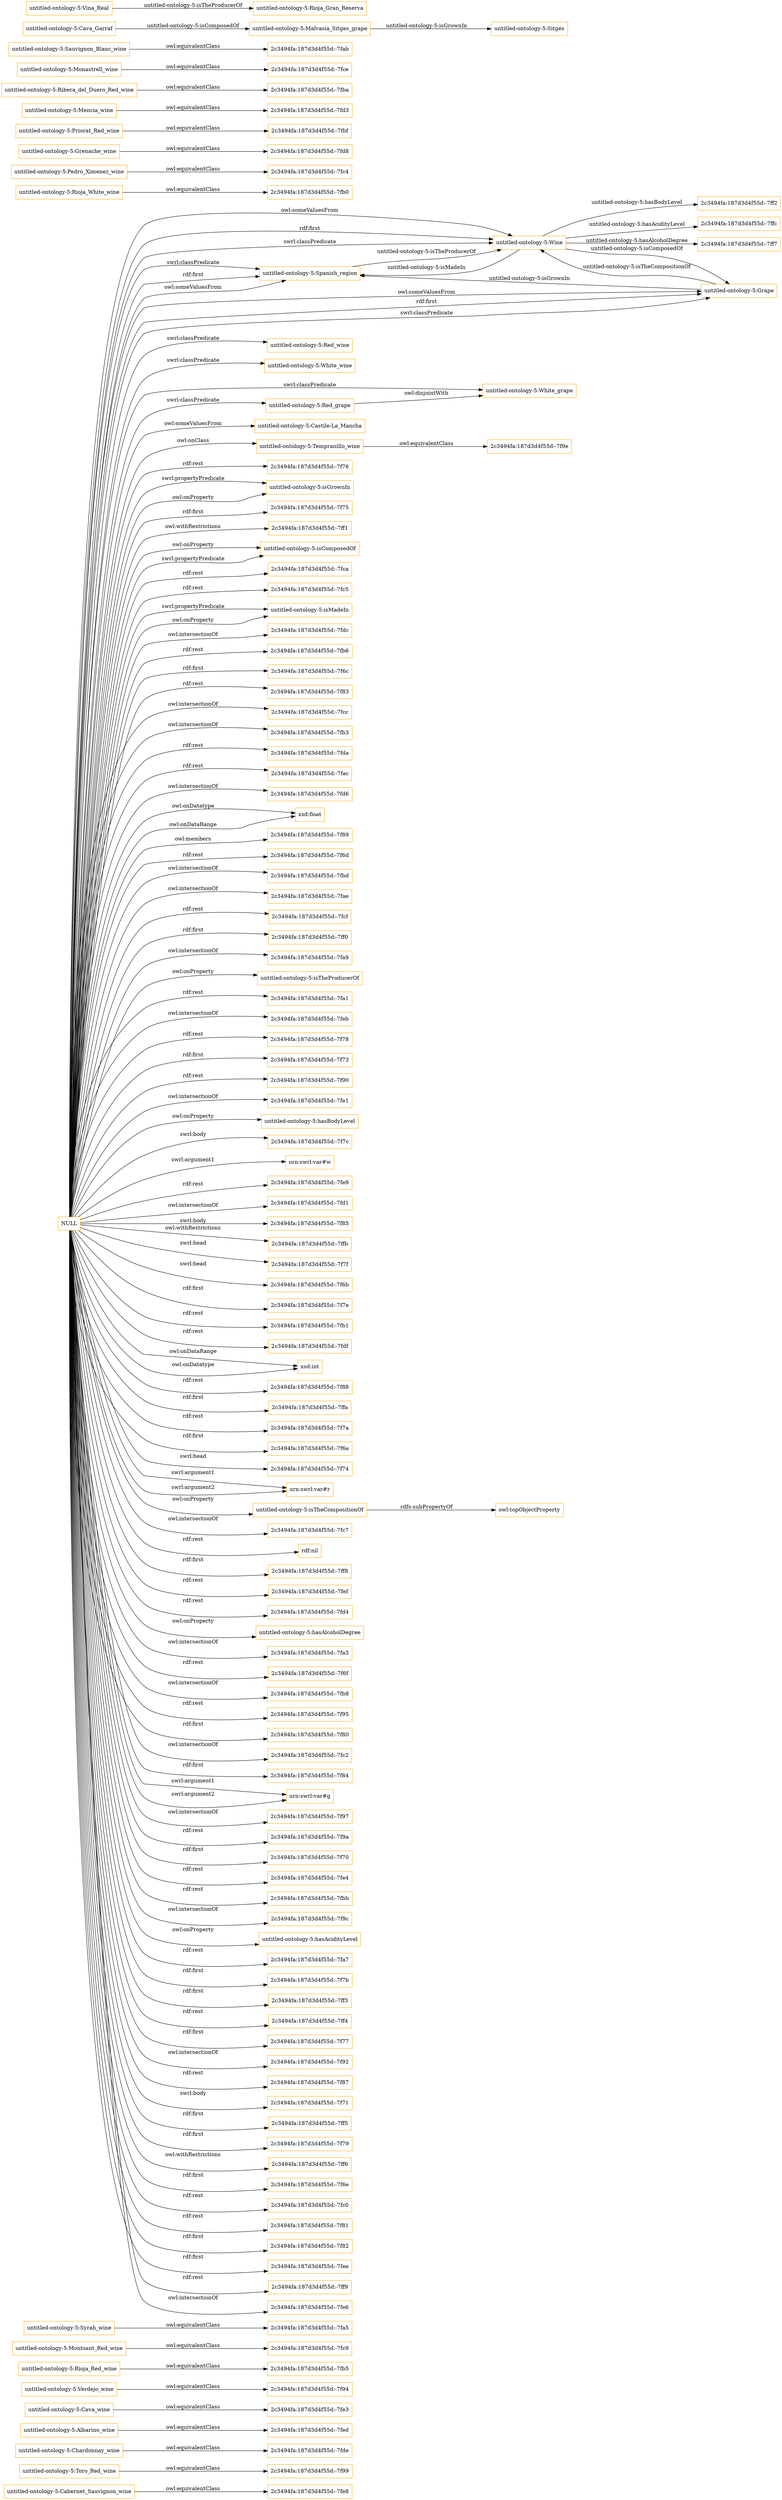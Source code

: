 digraph ar2dtool_diagram { 
rankdir=LR;
size="1501"
node [shape = rectangle, color="orange"]; "2c3494fa:187d3d4f55d:-7fe8" "untitled-ontology-5:Toro_Red_wine" "untitled-ontology-5:Chardonnay_wine" "2c3494fa:187d3d4f55d:-7fed" "2c3494fa:187d3d4f55d:-7fe3" "untitled-ontology-5:Verdejo_wine" "untitled-ontology-5:Rioja_Red_wine" "2c3494fa:187d3d4f55d:-7fc9" "2c3494fa:187d3d4f55d:-7fa5" "untitled-ontology-5:Spanish_region" "untitled-ontology-5:Red_wine" "2c3494fa:187d3d4f55d:-7fb0" "untitled-ontology-5:Pedro_Ximenez_wine" "2c3494fa:187d3d4f55d:-7fb5" "untitled-ontology-5:Grenache_wine" "2c3494fa:187d3d4f55d:-7fbf" "untitled-ontology-5:White_wine" "untitled-ontology-5:Syrah_wine" "untitled-ontology-5:Priorat_Red_wine" "2c3494fa:187d3d4f55d:-7fd3" "2c3494fa:187d3d4f55d:-7fba" "untitled-ontology-5:Red_grape" "untitled-ontology-5:Mencia_wine" "untitled-ontology-5:Monastrell_wine" "untitled-ontology-5:Cava_wine" "untitled-ontology-5:Cabernet_Sauvignon_wine" "untitled-ontology-5:Wine" "2c3494fa:187d3d4f55d:-7fc4" "2c3494fa:187d3d4f55d:-7fde" "untitled-ontology-5:Castile-La_Mancha" "untitled-ontology-5:Tempranillo_wine" "2c3494fa:187d3d4f55d:-7fce" "untitled-ontology-5:Ribera_del_Duero_Red_wine" "2c3494fa:187d3d4f55d:-7f9e" "untitled-ontology-5:Rioja_White_wine" "2c3494fa:187d3d4f55d:-7fd8" "untitled-ontology-5:Grape" "2c3494fa:187d3d4f55d:-7f94" "untitled-ontology-5:Sauvignon_Blanc_wine" "untitled-ontology-5:Montsant_Red_wine" "2c3494fa:187d3d4f55d:-7fab" "2c3494fa:187d3d4f55d:-7f99" "untitled-ontology-5:Albarino_wine" "untitled-ontology-5:White_grape" ; /*classes style*/
	"NULL" -> "2c3494fa:187d3d4f55d:-7f76" [ label = "rdf:rest" ];
	"NULL" -> "untitled-ontology-5:isGrownIn" [ label = "owl:onProperty" ];
	"NULL" -> "2c3494fa:187d3d4f55d:-7f75" [ label = "rdf:first" ];
	"NULL" -> "untitled-ontology-5:Red_grape" [ label = "swrl:classPredicate" ];
	"NULL" -> "2c3494fa:187d3d4f55d:-7ff1" [ label = "owl:withRestrictions" ];
	"NULL" -> "untitled-ontology-5:Wine" [ label = "owl:someValuesFrom" ];
	"NULL" -> "untitled-ontology-5:isComposedOf" [ label = "swrl:propertyPredicate" ];
	"NULL" -> "2c3494fa:187d3d4f55d:-7fca" [ label = "rdf:rest" ];
	"NULL" -> "2c3494fa:187d3d4f55d:-7fc5" [ label = "rdf:rest" ];
	"NULL" -> "untitled-ontology-5:isMadeIn" [ label = "owl:onProperty" ];
	"NULL" -> "2c3494fa:187d3d4f55d:-7fdc" [ label = "owl:intersectionOf" ];
	"NULL" -> "2c3494fa:187d3d4f55d:-7fb6" [ label = "rdf:rest" ];
	"NULL" -> "2c3494fa:187d3d4f55d:-7f6c" [ label = "rdf:first" ];
	"NULL" -> "untitled-ontology-5:Spanish_region" [ label = "owl:someValuesFrom" ];
	"NULL" -> "2c3494fa:187d3d4f55d:-7f83" [ label = "rdf:rest" ];
	"NULL" -> "2c3494fa:187d3d4f55d:-7fcc" [ label = "owl:intersectionOf" ];
	"NULL" -> "untitled-ontology-5:Red_wine" [ label = "swrl:classPredicate" ];
	"NULL" -> "2c3494fa:187d3d4f55d:-7fb3" [ label = "owl:intersectionOf" ];
	"NULL" -> "2c3494fa:187d3d4f55d:-7fda" [ label = "rdf:rest" ];
	"NULL" -> "2c3494fa:187d3d4f55d:-7fac" [ label = "rdf:rest" ];
	"NULL" -> "2c3494fa:187d3d4f55d:-7fd6" [ label = "owl:intersectionOf" ];
	"NULL" -> "untitled-ontology-5:isGrownIn" [ label = "swrl:propertyPredicate" ];
	"NULL" -> "xsd:float" [ label = "owl:onDataRange" ];
	"NULL" -> "untitled-ontology-5:Grape" [ label = "owl:someValuesFrom" ];
	"NULL" -> "2c3494fa:187d3d4f55d:-7f89" [ label = "owl:members" ];
	"NULL" -> "untitled-ontology-5:White_wine" [ label = "swrl:classPredicate" ];
	"NULL" -> "2c3494fa:187d3d4f55d:-7f6d" [ label = "rdf:rest" ];
	"NULL" -> "2c3494fa:187d3d4f55d:-7fbd" [ label = "owl:intersectionOf" ];
	"NULL" -> "2c3494fa:187d3d4f55d:-7fae" [ label = "owl:intersectionOf" ];
	"NULL" -> "2c3494fa:187d3d4f55d:-7fcf" [ label = "rdf:rest" ];
	"NULL" -> "2c3494fa:187d3d4f55d:-7ff0" [ label = "rdf:first" ];
	"NULL" -> "2c3494fa:187d3d4f55d:-7fa9" [ label = "owl:intersectionOf" ];
	"NULL" -> "untitled-ontology-5:isTheProducerOf" [ label = "owl:onProperty" ];
	"NULL" -> "2c3494fa:187d3d4f55d:-7fa1" [ label = "rdf:rest" ];
	"NULL" -> "2c3494fa:187d3d4f55d:-7feb" [ label = "owl:intersectionOf" ];
	"NULL" -> "2c3494fa:187d3d4f55d:-7f78" [ label = "rdf:rest" ];
	"NULL" -> "2c3494fa:187d3d4f55d:-7f73" [ label = "rdf:first" ];
	"NULL" -> "2c3494fa:187d3d4f55d:-7f90" [ label = "rdf:rest" ];
	"NULL" -> "2c3494fa:187d3d4f55d:-7fe1" [ label = "owl:intersectionOf" ];
	"NULL" -> "untitled-ontology-5:hasBodyLevel" [ label = "owl:onProperty" ];
	"NULL" -> "2c3494fa:187d3d4f55d:-7f7c" [ label = "swrl:body" ];
	"NULL" -> "urn:swrl:var#w" [ label = "swrl:argument1" ];
	"NULL" -> "2c3494fa:187d3d4f55d:-7fe9" [ label = "rdf:rest" ];
	"NULL" -> "2c3494fa:187d3d4f55d:-7fd1" [ label = "owl:intersectionOf" ];
	"NULL" -> "2c3494fa:187d3d4f55d:-7f85" [ label = "swrl:body" ];
	"NULL" -> "2c3494fa:187d3d4f55d:-7ffb" [ label = "owl:withRestrictions" ];
	"NULL" -> "2c3494fa:187d3d4f55d:-7f7f" [ label = "swrl:head" ];
	"NULL" -> "2c3494fa:187d3d4f55d:-7f6b" [ label = "swrl:head" ];
	"NULL" -> "untitled-ontology-5:Castile-La_Mancha" [ label = "owl:someValuesFrom" ];
	"NULL" -> "2c3494fa:187d3d4f55d:-7f7e" [ label = "rdf:first" ];
	"NULL" -> "2c3494fa:187d3d4f55d:-7fb1" [ label = "rdf:rest" ];
	"NULL" -> "xsd:float" [ label = "owl:onDatatype" ];
	"NULL" -> "2c3494fa:187d3d4f55d:-7fdf" [ label = "rdf:rest" ];
	"NULL" -> "xsd:int" [ label = "owl:onDatatype" ];
	"NULL" -> "2c3494fa:187d3d4f55d:-7f88" [ label = "rdf:rest" ];
	"NULL" -> "2c3494fa:187d3d4f55d:-7ffa" [ label = "rdf:first" ];
	"NULL" -> "2c3494fa:187d3d4f55d:-7f7a" [ label = "rdf:rest" ];
	"NULL" -> "2c3494fa:187d3d4f55d:-7f6a" [ label = "rdf:first" ];
	"NULL" -> "2c3494fa:187d3d4f55d:-7f74" [ label = "swrl:head" ];
	"NULL" -> "untitled-ontology-5:isMadeIn" [ label = "swrl:propertyPredicate" ];
	"NULL" -> "urn:swrl:var#r" [ label = "swrl:argument2" ];
	"NULL" -> "untitled-ontology-5:isTheCompositionOf" [ label = "owl:onProperty" ];
	"NULL" -> "2c3494fa:187d3d4f55d:-7fc7" [ label = "owl:intersectionOf" ];
	"NULL" -> "untitled-ontology-5:Spanish_region" [ label = "swrl:classPredicate" ];
	"NULL" -> "rdf:nil" [ label = "rdf:rest" ];
	"NULL" -> "2c3494fa:187d3d4f55d:-7ff8" [ label = "rdf:first" ];
	"NULL" -> "2c3494fa:187d3d4f55d:-7fef" [ label = "rdf:rest" ];
	"NULL" -> "untitled-ontology-5:isComposedOf" [ label = "owl:onProperty" ];
	"NULL" -> "2c3494fa:187d3d4f55d:-7fd4" [ label = "rdf:rest" ];
	"NULL" -> "untitled-ontology-5:hasAlcoholDegree" [ label = "owl:onProperty" ];
	"NULL" -> "2c3494fa:187d3d4f55d:-7fa3" [ label = "owl:intersectionOf" ];
	"NULL" -> "untitled-ontology-5:Spanish_region" [ label = "rdf:first" ];
	"NULL" -> "2c3494fa:187d3d4f55d:-7f6f" [ label = "rdf:rest" ];
	"NULL" -> "2c3494fa:187d3d4f55d:-7fb8" [ label = "owl:intersectionOf" ];
	"NULL" -> "2c3494fa:187d3d4f55d:-7f95" [ label = "rdf:rest" ];
	"NULL" -> "2c3494fa:187d3d4f55d:-7f80" [ label = "rdf:first" ];
	"NULL" -> "2c3494fa:187d3d4f55d:-7fc2" [ label = "owl:intersectionOf" ];
	"NULL" -> "untitled-ontology-5:White_grape" [ label = "swrl:classPredicate" ];
	"NULL" -> "2c3494fa:187d3d4f55d:-7f84" [ label = "rdf:first" ];
	"NULL" -> "urn:swrl:var#g" [ label = "swrl:argument2" ];
	"NULL" -> "untitled-ontology-5:Grape" [ label = "rdf:first" ];
	"NULL" -> "2c3494fa:187d3d4f55d:-7f97" [ label = "owl:intersectionOf" ];
	"NULL" -> "2c3494fa:187d3d4f55d:-7f9a" [ label = "rdf:rest" ];
	"NULL" -> "untitled-ontology-5:Wine" [ label = "rdf:first" ];
	"NULL" -> "2c3494fa:187d3d4f55d:-7f70" [ label = "rdf:first" ];
	"NULL" -> "2c3494fa:187d3d4f55d:-7fe4" [ label = "rdf:rest" ];
	"NULL" -> "2c3494fa:187d3d4f55d:-7fbb" [ label = "rdf:rest" ];
	"NULL" -> "2c3494fa:187d3d4f55d:-7f9c" [ label = "owl:intersectionOf" ];
	"NULL" -> "untitled-ontology-5:hasAcidityLevel" [ label = "owl:onProperty" ];
	"NULL" -> "2c3494fa:187d3d4f55d:-7fa7" [ label = "rdf:rest" ];
	"NULL" -> "2c3494fa:187d3d4f55d:-7f7b" [ label = "rdf:first" ];
	"NULL" -> "untitled-ontology-5:Grape" [ label = "swrl:classPredicate" ];
	"NULL" -> "2c3494fa:187d3d4f55d:-7ff3" [ label = "rdf:first" ];
	"NULL" -> "2c3494fa:187d3d4f55d:-7ff4" [ label = "rdf:rest" ];
	"NULL" -> "2c3494fa:187d3d4f55d:-7f77" [ label = "rdf:first" ];
	"NULL" -> "2c3494fa:187d3d4f55d:-7f92" [ label = "owl:intersectionOf" ];
	"NULL" -> "untitled-ontology-5:Wine" [ label = "swrl:classPredicate" ];
	"NULL" -> "2c3494fa:187d3d4f55d:-7f87" [ label = "rdf:rest" ];
	"NULL" -> "2c3494fa:187d3d4f55d:-7f71" [ label = "swrl:body" ];
	"NULL" -> "2c3494fa:187d3d4f55d:-7ff5" [ label = "rdf:first" ];
	"NULL" -> "2c3494fa:187d3d4f55d:-7f79" [ label = "rdf:first" ];
	"NULL" -> "untitled-ontology-5:Tempranillo_wine" [ label = "owl:onClass" ];
	"NULL" -> "2c3494fa:187d3d4f55d:-7ff6" [ label = "owl:withRestrictions" ];
	"NULL" -> "2c3494fa:187d3d4f55d:-7f6e" [ label = "rdf:first" ];
	"NULL" -> "2c3494fa:187d3d4f55d:-7fc0" [ label = "rdf:rest" ];
	"NULL" -> "2c3494fa:187d3d4f55d:-7f81" [ label = "rdf:rest" ];
	"NULL" -> "2c3494fa:187d3d4f55d:-7f82" [ label = "rdf:first" ];
	"NULL" -> "xsd:int" [ label = "owl:onDataRange" ];
	"NULL" -> "urn:swrl:var#g" [ label = "swrl:argument1" ];
	"NULL" -> "2c3494fa:187d3d4f55d:-7fee" [ label = "rdf:first" ];
	"NULL" -> "2c3494fa:187d3d4f55d:-7ff9" [ label = "rdf:rest" ];
	"NULL" -> "2c3494fa:187d3d4f55d:-7fe6" [ label = "owl:intersectionOf" ];
	"NULL" -> "urn:swrl:var#r" [ label = "swrl:argument1" ];
	"untitled-ontology-5:Ribera_del_Duero_Red_wine" -> "2c3494fa:187d3d4f55d:-7fba" [ label = "owl:equivalentClass" ];
	"untitled-ontology-5:Albarino_wine" -> "2c3494fa:187d3d4f55d:-7fed" [ label = "owl:equivalentClass" ];
	"untitled-ontology-5:Malvasia_Sitges_grape" -> "untitled-ontology-5:Sitges" [ label = "untitled-ontology-5:isGrownIn" ];
	"untitled-ontology-5:Vina_Real" -> "untitled-ontology-5:Rioja_Gran_Reserva" [ label = "untitled-ontology-5:isTheProducerOf" ];
	"untitled-ontology-5:Red_grape" -> "untitled-ontology-5:White_grape" [ label = "owl:disjointWith" ];
	"untitled-ontology-5:Monastrell_wine" -> "2c3494fa:187d3d4f55d:-7fce" [ label = "owl:equivalentClass" ];
	"untitled-ontology-5:Montsant_Red_wine" -> "2c3494fa:187d3d4f55d:-7fc9" [ label = "owl:equivalentClass" ];
	"untitled-ontology-5:Tempranillo_wine" -> "2c3494fa:187d3d4f55d:-7f9e" [ label = "owl:equivalentClass" ];
	"untitled-ontology-5:Pedro_Ximenez_wine" -> "2c3494fa:187d3d4f55d:-7fc4" [ label = "owl:equivalentClass" ];
	"untitled-ontology-5:Rioja_White_wine" -> "2c3494fa:187d3d4f55d:-7fb0" [ label = "owl:equivalentClass" ];
	"untitled-ontology-5:Cava_Garraf" -> "untitled-ontology-5:Malvasia_Sitges_grape" [ label = "untitled-ontology-5:isComposedOf" ];
	"untitled-ontology-5:Rioja_Red_wine" -> "2c3494fa:187d3d4f55d:-7fb5" [ label = "owl:equivalentClass" ];
	"untitled-ontology-5:Chardonnay_wine" -> "2c3494fa:187d3d4f55d:-7fde" [ label = "owl:equivalentClass" ];
	"untitled-ontology-5:Sauvignon_Blanc_wine" -> "2c3494fa:187d3d4f55d:-7fab" [ label = "owl:equivalentClass" ];
	"untitled-ontology-5:Priorat_Red_wine" -> "2c3494fa:187d3d4f55d:-7fbf" [ label = "owl:equivalentClass" ];
	"untitled-ontology-5:isTheCompositionOf" -> "owl:topObjectProperty" [ label = "rdfs:subPropertyOf" ];
	"untitled-ontology-5:Cabernet_Sauvignon_wine" -> "2c3494fa:187d3d4f55d:-7fe8" [ label = "owl:equivalentClass" ];
	"untitled-ontology-5:Verdejo_wine" -> "2c3494fa:187d3d4f55d:-7f94" [ label = "owl:equivalentClass" ];
	"untitled-ontology-5:Cava_wine" -> "2c3494fa:187d3d4f55d:-7fe3" [ label = "owl:equivalentClass" ];
	"untitled-ontology-5:Mencia_wine" -> "2c3494fa:187d3d4f55d:-7fd3" [ label = "owl:equivalentClass" ];
	"untitled-ontology-5:Grenache_wine" -> "2c3494fa:187d3d4f55d:-7fd8" [ label = "owl:equivalentClass" ];
	"untitled-ontology-5:Toro_Red_wine" -> "2c3494fa:187d3d4f55d:-7f99" [ label = "owl:equivalentClass" ];
	"untitled-ontology-5:Syrah_wine" -> "2c3494fa:187d3d4f55d:-7fa5" [ label = "owl:equivalentClass" ];
	"untitled-ontology-5:Wine" -> "2c3494fa:187d3d4f55d:-7ffc" [ label = "untitled-ontology-5:hasAcidityLevel" ];
	"untitled-ontology-5:Grape" -> "untitled-ontology-5:Wine" [ label = "untitled-ontology-5:isTheCompositionOf" ];
	"untitled-ontology-5:Grape" -> "untitled-ontology-5:Spanish_region" [ label = "untitled-ontology-5:isGrownIn" ];
	"untitled-ontology-5:Wine" -> "2c3494fa:187d3d4f55d:-7ff7" [ label = "untitled-ontology-5:hasAlcoholDegree" ];
	"untitled-ontology-5:Wine" -> "untitled-ontology-5:Grape" [ label = "untitled-ontology-5:isComposedOf" ];
	"untitled-ontology-5:Spanish_region" -> "untitled-ontology-5:Wine" [ label = "untitled-ontology-5:isTheProducerOf" ];
	"untitled-ontology-5:Wine" -> "2c3494fa:187d3d4f55d:-7ff2" [ label = "untitled-ontology-5:hasBodyLevel" ];
	"untitled-ontology-5:Wine" -> "untitled-ontology-5:Spanish_region" [ label = "untitled-ontology-5:isMadeIn" ];

}
